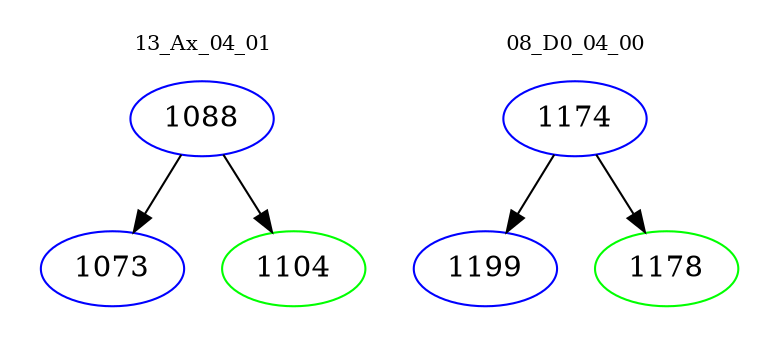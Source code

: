digraph{
subgraph cluster_0 {
color = white
label = "13_Ax_04_01";
fontsize=10;
T0_1088 [label="1088", color="blue"]
T0_1088 -> T0_1073 [color="black"]
T0_1073 [label="1073", color="blue"]
T0_1088 -> T0_1104 [color="black"]
T0_1104 [label="1104", color="green"]
}
subgraph cluster_1 {
color = white
label = "08_D0_04_00";
fontsize=10;
T1_1174 [label="1174", color="blue"]
T1_1174 -> T1_1199 [color="black"]
T1_1199 [label="1199", color="blue"]
T1_1174 -> T1_1178 [color="black"]
T1_1178 [label="1178", color="green"]
}
}

